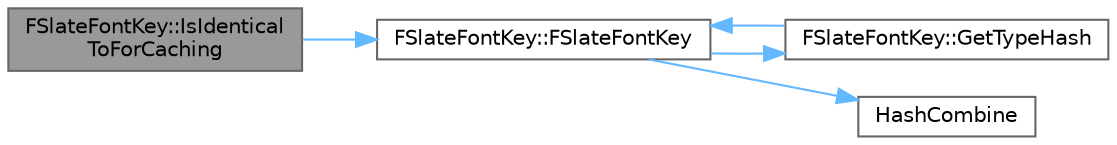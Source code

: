 digraph "FSlateFontKey::IsIdenticalToForCaching"
{
 // INTERACTIVE_SVG=YES
 // LATEX_PDF_SIZE
  bgcolor="transparent";
  edge [fontname=Helvetica,fontsize=10,labelfontname=Helvetica,labelfontsize=10];
  node [fontname=Helvetica,fontsize=10,shape=box,height=0.2,width=0.4];
  rankdir="LR";
  Node1 [id="Node000001",label="FSlateFontKey::IsIdentical\lToForCaching",height=0.2,width=0.4,color="gray40", fillcolor="grey60", style="filled", fontcolor="black",tooltip=" "];
  Node1 -> Node2 [id="edge1_Node000001_Node000002",color="steelblue1",style="solid",tooltip=" "];
  Node2 [id="Node000002",label="FSlateFontKey::FSlateFontKey",height=0.2,width=0.4,color="grey40", fillcolor="white", style="filled",URL="$d7/d8f/structFSlateFontKey.html#a7fcf988d06b4a475047cf8cba6627041",tooltip=" "];
  Node2 -> Node3 [id="edge2_Node000002_Node000003",color="steelblue1",style="solid",tooltip=" "];
  Node3 [id="Node000003",label="FSlateFontKey::GetTypeHash",height=0.2,width=0.4,color="grey40", fillcolor="white", style="filled",URL="$d7/d8f/structFSlateFontKey.html#a62499f7981e20f18f3d4606c1b6437ac",tooltip=" "];
  Node3 -> Node2 [id="edge3_Node000003_Node000002",color="steelblue1",style="solid",tooltip=" "];
  Node2 -> Node4 [id="edge4_Node000002_Node000004",color="steelblue1",style="solid",tooltip=" "];
  Node4 [id="Node000004",label="HashCombine",height=0.2,width=0.4,color="grey40", fillcolor="white", style="filled",URL="$d1/d62/TypeHash_8h.html#a6e32bf5278bd0674fe161b006c21e854",tooltip="Combines two hash values to get a third."];
}
